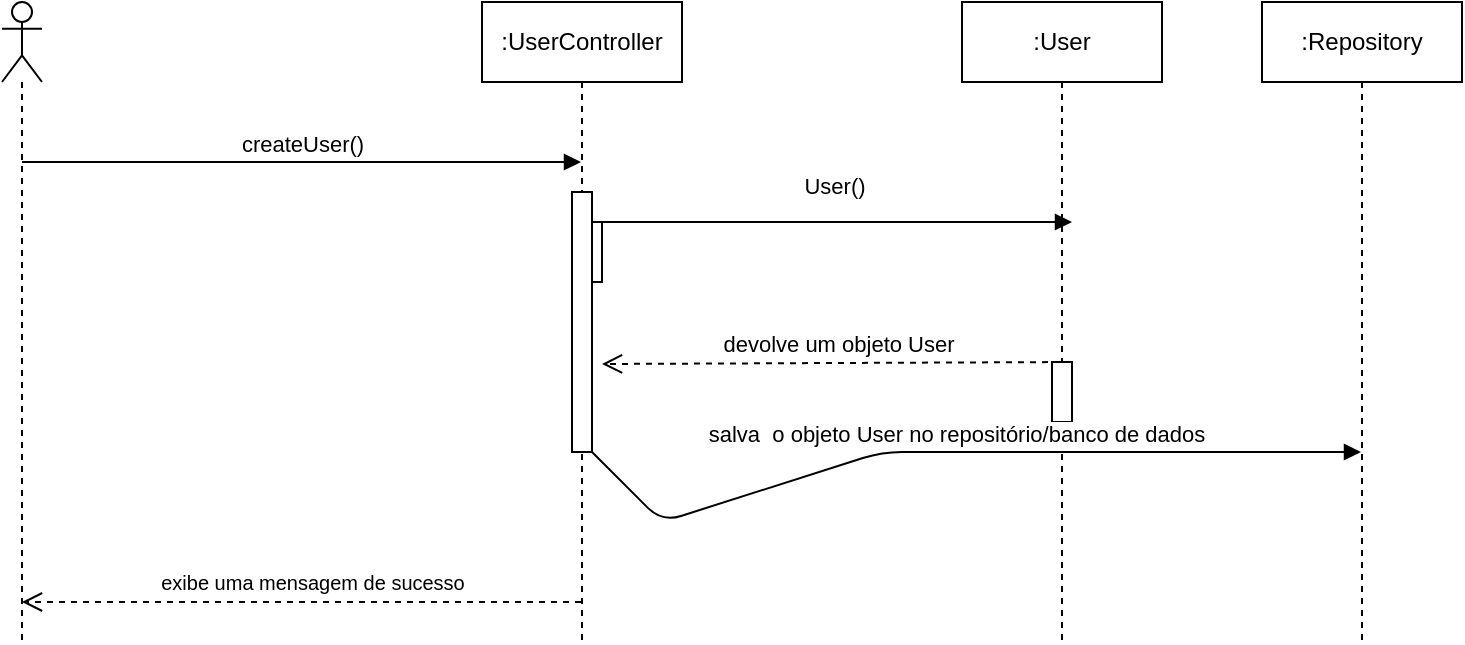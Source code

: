 <mxfile version="14.7.6" type="github">
  <diagram id="sCx9bIU0miHuaN0mBLc-" name="Page-1">
    <mxGraphModel dx="786" dy="445" grid="1" gridSize="10" guides="1" tooltips="1" connect="1" arrows="1" fold="1" page="1" pageScale="1" pageWidth="850" pageHeight="1100" math="0" shadow="0">
      <root>
        <mxCell id="0" />
        <mxCell id="1" parent="0" />
        <mxCell id="IJUFwDiYUX83JYYmAMZr-2" value=":UserController" style="shape=umlLifeline;perimeter=lifelinePerimeter;whiteSpace=wrap;html=1;container=1;collapsible=0;recursiveResize=0;outlineConnect=0;" vertex="1" parent="1">
          <mxGeometry x="280" y="40" width="100" height="320" as="geometry" />
        </mxCell>
        <mxCell id="IJUFwDiYUX83JYYmAMZr-22" value="" style="html=1;points=[];perimeter=orthogonalPerimeter;" vertex="1" parent="IJUFwDiYUX83JYYmAMZr-2">
          <mxGeometry x="45" y="110" width="15" height="30" as="geometry" />
        </mxCell>
        <mxCell id="IJUFwDiYUX83JYYmAMZr-3" value="" style="shape=umlLifeline;participant=umlActor;perimeter=lifelinePerimeter;whiteSpace=wrap;html=1;container=1;collapsible=0;recursiveResize=0;verticalAlign=top;spacingTop=36;outlineConnect=0;" vertex="1" parent="1">
          <mxGeometry x="40" y="40" width="20" height="320" as="geometry" />
        </mxCell>
        <mxCell id="IJUFwDiYUX83JYYmAMZr-4" value="createUser()" style="html=1;verticalAlign=bottom;endArrow=block;" edge="1" parent="1" target="IJUFwDiYUX83JYYmAMZr-2">
          <mxGeometry width="80" relative="1" as="geometry">
            <mxPoint x="50" y="120" as="sourcePoint" />
            <mxPoint x="320" y="130" as="targetPoint" />
          </mxGeometry>
        </mxCell>
        <mxCell id="IJUFwDiYUX83JYYmAMZr-10" value="" style="html=1;points=[];perimeter=orthogonalPerimeter;" vertex="1" parent="1">
          <mxGeometry x="325" y="135" width="10" height="130" as="geometry" />
        </mxCell>
        <mxCell id="IJUFwDiYUX83JYYmAMZr-12" value="" style="html=1;verticalAlign=bottom;endArrow=open;dashed=1;endSize=8;" edge="1" source="IJUFwDiYUX83JYYmAMZr-2" parent="1" target="IJUFwDiYUX83JYYmAMZr-3">
          <mxGeometry relative="1" as="geometry">
            <mxPoint x="40" y="326" as="targetPoint" />
            <Array as="points">
              <mxPoint x="300" y="340" />
              <mxPoint x="220" y="340" />
              <mxPoint x="160" y="340" />
            </Array>
          </mxGeometry>
        </mxCell>
        <mxCell id="IJUFwDiYUX83JYYmAMZr-16" value="User()" style="html=1;verticalAlign=bottom;endArrow=block;" edge="1" parent="1">
          <mxGeometry x="-0.019" y="10" width="80" relative="1" as="geometry">
            <mxPoint x="340.5" y="150" as="sourcePoint" />
            <mxPoint x="575" y="150" as="targetPoint" />
            <mxPoint y="1" as="offset" />
          </mxGeometry>
        </mxCell>
        <mxCell id="IJUFwDiYUX83JYYmAMZr-17" value=":User" style="shape=umlLifeline;perimeter=lifelinePerimeter;whiteSpace=wrap;html=1;container=1;collapsible=0;recursiveResize=0;outlineConnect=0;" vertex="1" parent="1">
          <mxGeometry x="520" y="40" width="100" height="320" as="geometry" />
        </mxCell>
        <mxCell id="IJUFwDiYUX83JYYmAMZr-18" value="" style="html=1;points=[];perimeter=orthogonalPerimeter;" vertex="1" parent="1">
          <mxGeometry x="565" y="220" width="10" height="30" as="geometry" />
        </mxCell>
        <mxCell id="IJUFwDiYUX83JYYmAMZr-21" value="devolve um objeto User" style="html=1;verticalAlign=bottom;endArrow=open;dashed=1;endSize=8;exitX=0;exitY=0.95;" edge="1" parent="1">
          <mxGeometry relative="1" as="geometry">
            <mxPoint x="340" y="221" as="targetPoint" />
            <mxPoint x="575" y="220" as="sourcePoint" />
          </mxGeometry>
        </mxCell>
        <mxCell id="IJUFwDiYUX83JYYmAMZr-25" value="salva&amp;nbsp; o objeto User no repositório/banco de dados" style="html=1;verticalAlign=bottom;endArrow=block;" edge="1" parent="1" source="IJUFwDiYUX83JYYmAMZr-10" target="IJUFwDiYUX83JYYmAMZr-26">
          <mxGeometry width="80" relative="1" as="geometry">
            <mxPoint x="345" y="280" as="sourcePoint" />
            <mxPoint x="670" y="280" as="targetPoint" />
            <Array as="points">
              <mxPoint x="370" y="300" />
              <mxPoint x="480" y="265" />
            </Array>
          </mxGeometry>
        </mxCell>
        <mxCell id="IJUFwDiYUX83JYYmAMZr-26" value=":Repository" style="shape=umlLifeline;perimeter=lifelinePerimeter;whiteSpace=wrap;html=1;container=1;collapsible=0;recursiveResize=0;outlineConnect=0;" vertex="1" parent="1">
          <mxGeometry x="670" y="40" width="100" height="320" as="geometry" />
        </mxCell>
        <mxCell id="IJUFwDiYUX83JYYmAMZr-28" value="&lt;font style=&quot;font-size: 10px&quot;&gt;exibe uma mensagem de sucesso&lt;/font&gt;" style="text;html=1;align=center;verticalAlign=middle;resizable=0;points=[];autosize=1;strokeColor=none;" vertex="1" parent="1">
          <mxGeometry x="110" y="320" width="170" height="20" as="geometry" />
        </mxCell>
      </root>
    </mxGraphModel>
  </diagram>
</mxfile>
